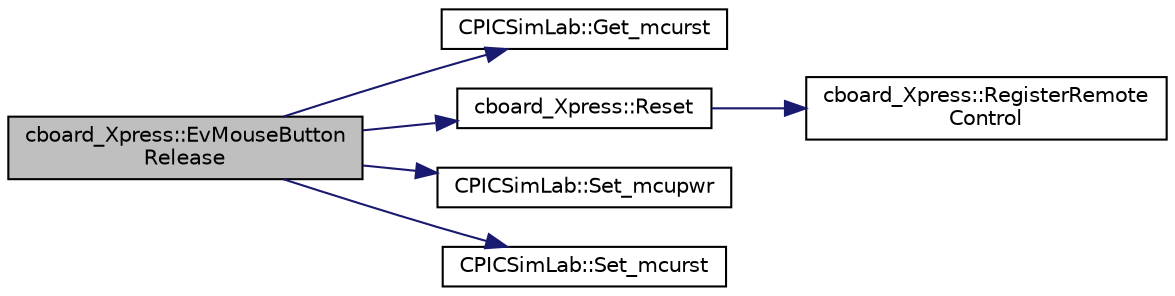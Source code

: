 digraph "cboard_Xpress::EvMouseButtonRelease"
{
 // LATEX_PDF_SIZE
  edge [fontname="Helvetica",fontsize="10",labelfontname="Helvetica",labelfontsize="10"];
  node [fontname="Helvetica",fontsize="10",shape=record];
  rankdir="LR";
  Node1 [label="cboard_Xpress::EvMouseButton\lRelease",height=0.2,width=0.4,color="black", fillcolor="grey75", style="filled", fontcolor="black",tooltip="Event on the board."];
  Node1 -> Node2 [color="midnightblue",fontsize="10",style="solid",fontname="Helvetica"];
  Node2 [label="CPICSimLab::Get_mcurst",height=0.2,width=0.4,color="black", fillcolor="white", style="filled",URL="$class_c_p_i_c_sim_lab.html#a3c998b79cd110ee1c715811183242513",tooltip="Retunr if microcontroller reset pin is enabled."];
  Node1 -> Node3 [color="midnightblue",fontsize="10",style="solid",fontname="Helvetica"];
  Node3 [label="cboard_Xpress::Reset",height=0.2,width=0.4,color="black", fillcolor="white", style="filled",URL="$classcboard___xpress.html#a7da0682766bfb81a0a2f126627ed4385",tooltip="Reset board status."];
  Node3 -> Node4 [color="midnightblue",fontsize="10",style="solid",fontname="Helvetica"];
  Node4 [label="cboard_Xpress::RegisterRemote\lControl",height=0.2,width=0.4,color="black", fillcolor="white", style="filled",URL="$classcboard___xpress.html#a321af05f8371a28181cf4f1e95064b38",tooltip="Register remote control variables."];
  Node1 -> Node5 [color="midnightblue",fontsize="10",style="solid",fontname="Helvetica"];
  Node5 [label="CPICSimLab::Set_mcupwr",height=0.2,width=0.4,color="black", fillcolor="white", style="filled",URL="$class_c_p_i_c_sim_lab.html#a3d48a79d4835b85f63ff31b2d30a2c7e",tooltip="Set the power status of microcontroller ON/OFF."];
  Node1 -> Node6 [color="midnightblue",fontsize="10",style="solid",fontname="Helvetica"];
  Node6 [label="CPICSimLab::Set_mcurst",height=0.2,width=0.4,color="black", fillcolor="white", style="filled",URL="$class_c_p_i_c_sim_lab.html#a260bf50fe760fe92583b3546e7053c4d",tooltip="Set mcu rst flag (inform simulator about mcu reset state)"];
}
